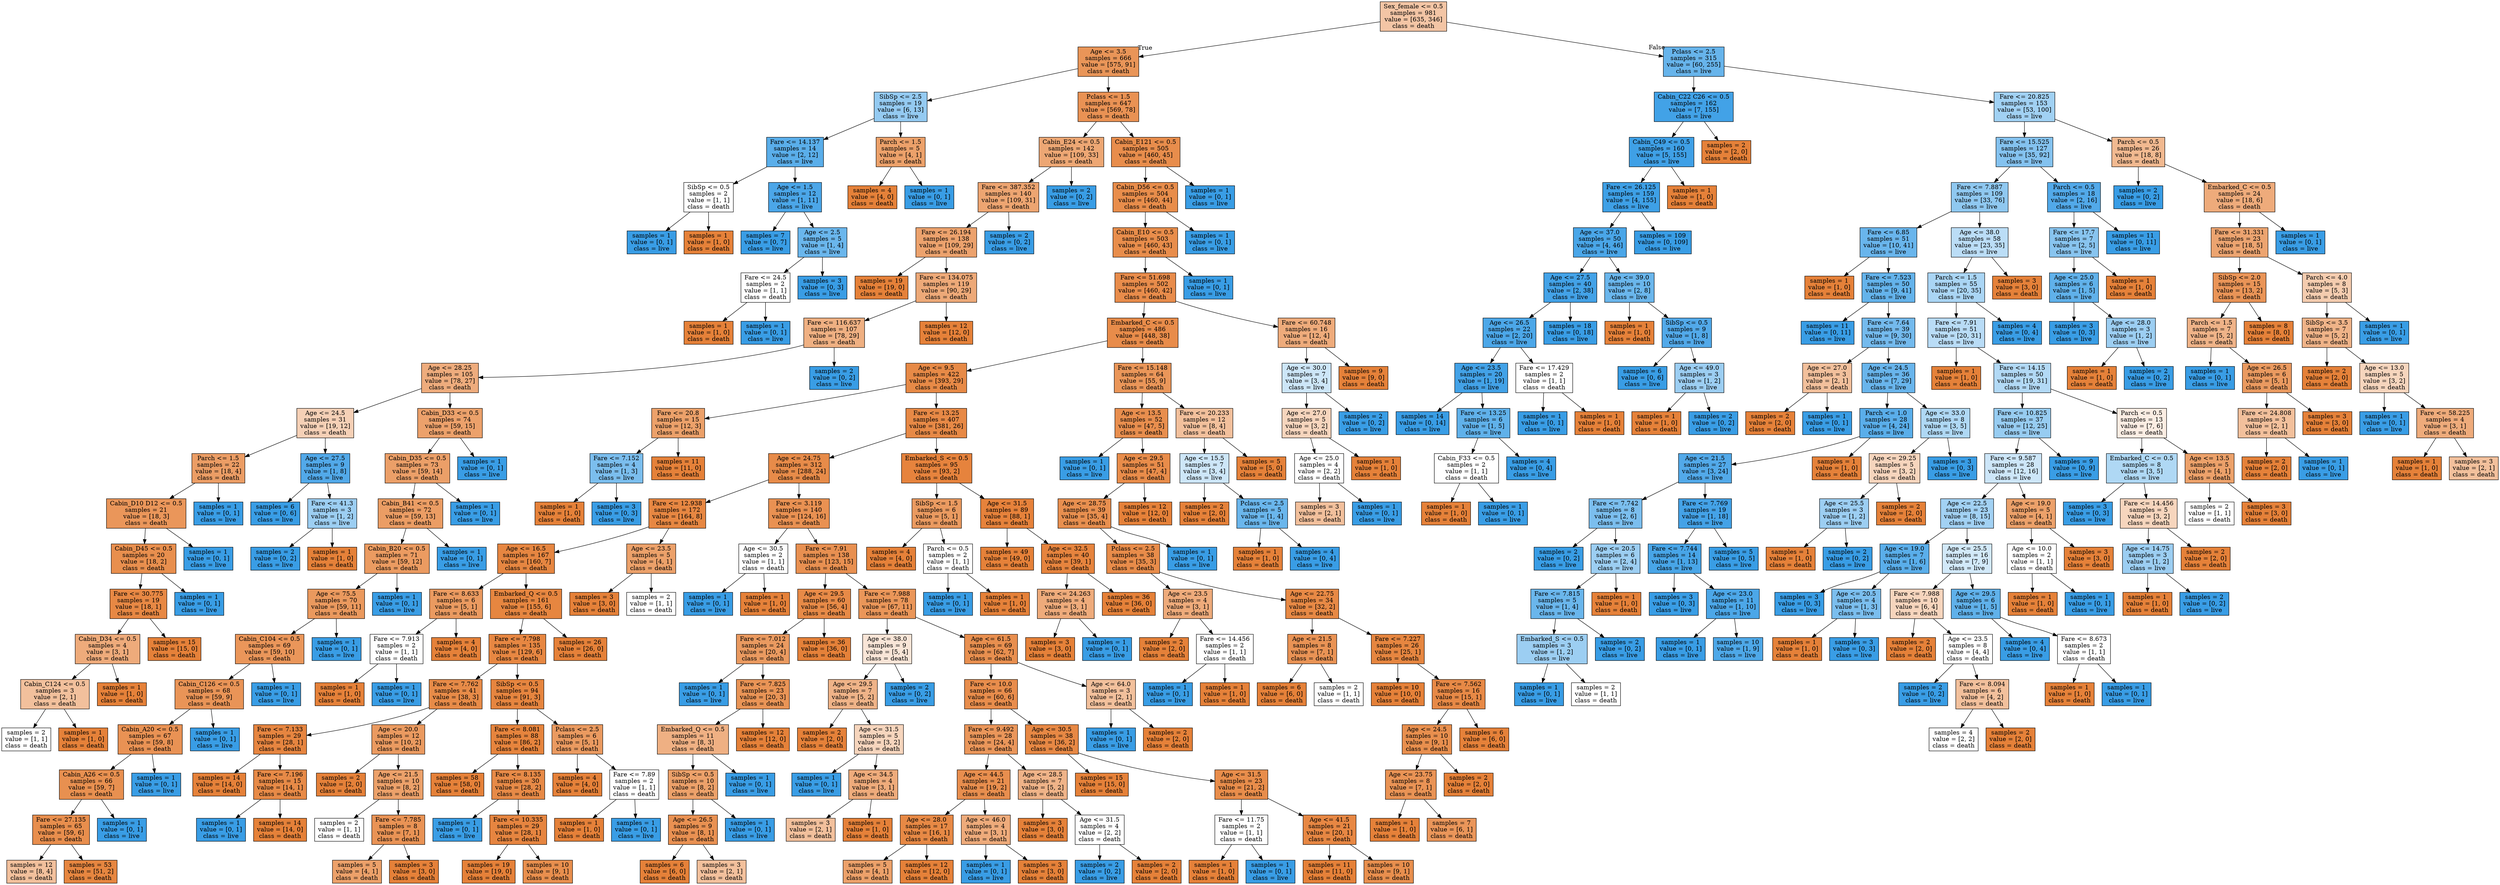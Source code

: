 digraph Tree {
node [shape=box, style="filled", color="black"] ;
0 [label="Sex_female <= 0.5\nsamples = 981\nvalue = [635, 346]\nclass = death", fillcolor="#e5813974"] ;
1 [label="Age <= 3.5\nsamples = 666\nvalue = [575, 91]\nclass = death", fillcolor="#e58139d7"] ;
0 -> 1 [labeldistance=2.5, labelangle=45, headlabel="True"] ;
2 [label="SibSp <= 2.5\nsamples = 19\nvalue = [6, 13]\nclass = live", fillcolor="#399de589"] ;
1 -> 2 ;
3 [label="Fare <= 14.137\nsamples = 14\nvalue = [2, 12]\nclass = live", fillcolor="#399de5d4"] ;
2 -> 3 ;
4 [label="SibSp <= 0.5\nsamples = 2\nvalue = [1, 1]\nclass = death", fillcolor="#e5813900"] ;
3 -> 4 ;
5 [label="samples = 1\nvalue = [0, 1]\nclass = live", fillcolor="#399de5ff"] ;
4 -> 5 ;
6 [label="samples = 1\nvalue = [1, 0]\nclass = death", fillcolor="#e58139ff"] ;
4 -> 6 ;
7 [label="Age <= 1.5\nsamples = 12\nvalue = [1, 11]\nclass = live", fillcolor="#399de5e8"] ;
3 -> 7 ;
8 [label="samples = 7\nvalue = [0, 7]\nclass = live", fillcolor="#399de5ff"] ;
7 -> 8 ;
9 [label="Age <= 2.5\nsamples = 5\nvalue = [1, 4]\nclass = live", fillcolor="#399de5bf"] ;
7 -> 9 ;
10 [label="Fare <= 24.5\nsamples = 2\nvalue = [1, 1]\nclass = death", fillcolor="#e5813900"] ;
9 -> 10 ;
11 [label="samples = 1\nvalue = [1, 0]\nclass = death", fillcolor="#e58139ff"] ;
10 -> 11 ;
12 [label="samples = 1\nvalue = [0, 1]\nclass = live", fillcolor="#399de5ff"] ;
10 -> 12 ;
13 [label="samples = 3\nvalue = [0, 3]\nclass = live", fillcolor="#399de5ff"] ;
9 -> 13 ;
14 [label="Parch <= 1.5\nsamples = 5\nvalue = [4, 1]\nclass = death", fillcolor="#e58139bf"] ;
2 -> 14 ;
15 [label="samples = 4\nvalue = [4, 0]\nclass = death", fillcolor="#e58139ff"] ;
14 -> 15 ;
16 [label="samples = 1\nvalue = [0, 1]\nclass = live", fillcolor="#399de5ff"] ;
14 -> 16 ;
17 [label="Pclass <= 1.5\nsamples = 647\nvalue = [569, 78]\nclass = death", fillcolor="#e58139dc"] ;
1 -> 17 ;
18 [label="Cabin_E24 <= 0.5\nsamples = 142\nvalue = [109, 33]\nclass = death", fillcolor="#e58139b2"] ;
17 -> 18 ;
19 [label="Fare <= 387.352\nsamples = 140\nvalue = [109, 31]\nclass = death", fillcolor="#e58139b6"] ;
18 -> 19 ;
20 [label="Fare <= 26.194\nsamples = 138\nvalue = [109, 29]\nclass = death", fillcolor="#e58139bb"] ;
19 -> 20 ;
21 [label="samples = 19\nvalue = [19, 0]\nclass = death", fillcolor="#e58139ff"] ;
20 -> 21 ;
22 [label="Fare <= 134.075\nsamples = 119\nvalue = [90, 29]\nclass = death", fillcolor="#e58139ad"] ;
20 -> 22 ;
23 [label="Fare <= 116.637\nsamples = 107\nvalue = [78, 29]\nclass = death", fillcolor="#e58139a0"] ;
22 -> 23 ;
24 [label="Age <= 28.25\nsamples = 105\nvalue = [78, 27]\nclass = death", fillcolor="#e58139a7"] ;
23 -> 24 ;
25 [label="Age <= 24.5\nsamples = 31\nvalue = [19, 12]\nclass = death", fillcolor="#e581395e"] ;
24 -> 25 ;
26 [label="Parch <= 1.5\nsamples = 22\nvalue = [18, 4]\nclass = death", fillcolor="#e58139c6"] ;
25 -> 26 ;
27 [label="Cabin_D10 D12 <= 0.5\nsamples = 21\nvalue = [18, 3]\nclass = death", fillcolor="#e58139d4"] ;
26 -> 27 ;
28 [label="Cabin_D45 <= 0.5\nsamples = 20\nvalue = [18, 2]\nclass = death", fillcolor="#e58139e3"] ;
27 -> 28 ;
29 [label="Fare <= 30.775\nsamples = 19\nvalue = [18, 1]\nclass = death", fillcolor="#e58139f1"] ;
28 -> 29 ;
30 [label="Cabin_D34 <= 0.5\nsamples = 4\nvalue = [3, 1]\nclass = death", fillcolor="#e58139aa"] ;
29 -> 30 ;
31 [label="Cabin_C124 <= 0.5\nsamples = 3\nvalue = [2, 1]\nclass = death", fillcolor="#e581397f"] ;
30 -> 31 ;
32 [label="samples = 2\nvalue = [1, 1]\nclass = death", fillcolor="#e5813900"] ;
31 -> 32 ;
33 [label="samples = 1\nvalue = [1, 0]\nclass = death", fillcolor="#e58139ff"] ;
31 -> 33 ;
34 [label="samples = 1\nvalue = [1, 0]\nclass = death", fillcolor="#e58139ff"] ;
30 -> 34 ;
35 [label="samples = 15\nvalue = [15, 0]\nclass = death", fillcolor="#e58139ff"] ;
29 -> 35 ;
36 [label="samples = 1\nvalue = [0, 1]\nclass = live", fillcolor="#399de5ff"] ;
28 -> 36 ;
37 [label="samples = 1\nvalue = [0, 1]\nclass = live", fillcolor="#399de5ff"] ;
27 -> 37 ;
38 [label="samples = 1\nvalue = [0, 1]\nclass = live", fillcolor="#399de5ff"] ;
26 -> 38 ;
39 [label="Age <= 27.5\nsamples = 9\nvalue = [1, 8]\nclass = live", fillcolor="#399de5df"] ;
25 -> 39 ;
40 [label="samples = 6\nvalue = [0, 6]\nclass = live", fillcolor="#399de5ff"] ;
39 -> 40 ;
41 [label="Fare <= 41.3\nsamples = 3\nvalue = [1, 2]\nclass = live", fillcolor="#399de57f"] ;
39 -> 41 ;
42 [label="samples = 2\nvalue = [0, 2]\nclass = live", fillcolor="#399de5ff"] ;
41 -> 42 ;
43 [label="samples = 1\nvalue = [1, 0]\nclass = death", fillcolor="#e58139ff"] ;
41 -> 43 ;
44 [label="Cabin_D33 <= 0.5\nsamples = 74\nvalue = [59, 15]\nclass = death", fillcolor="#e58139be"] ;
24 -> 44 ;
45 [label="Cabin_D35 <= 0.5\nsamples = 73\nvalue = [59, 14]\nclass = death", fillcolor="#e58139c2"] ;
44 -> 45 ;
46 [label="Cabin_B41 <= 0.5\nsamples = 72\nvalue = [59, 13]\nclass = death", fillcolor="#e58139c7"] ;
45 -> 46 ;
47 [label="Cabin_B20 <= 0.5\nsamples = 71\nvalue = [59, 12]\nclass = death", fillcolor="#e58139cb"] ;
46 -> 47 ;
48 [label="Age <= 75.5\nsamples = 70\nvalue = [59, 11]\nclass = death", fillcolor="#e58139cf"] ;
47 -> 48 ;
49 [label="Cabin_C104 <= 0.5\nsamples = 69\nvalue = [59, 10]\nclass = death", fillcolor="#e58139d4"] ;
48 -> 49 ;
50 [label="Cabin_C126 <= 0.5\nsamples = 68\nvalue = [59, 9]\nclass = death", fillcolor="#e58139d8"] ;
49 -> 50 ;
51 [label="Cabin_A20 <= 0.5\nsamples = 67\nvalue = [59, 8]\nclass = death", fillcolor="#e58139dc"] ;
50 -> 51 ;
52 [label="Cabin_A26 <= 0.5\nsamples = 66\nvalue = [59, 7]\nclass = death", fillcolor="#e58139e1"] ;
51 -> 52 ;
53 [label="Fare <= 27.135\nsamples = 65\nvalue = [59, 6]\nclass = death", fillcolor="#e58139e5"] ;
52 -> 53 ;
54 [label="samples = 12\nvalue = [8, 4]\nclass = death", fillcolor="#e581397f"] ;
53 -> 54 ;
55 [label="samples = 53\nvalue = [51, 2]\nclass = death", fillcolor="#e58139f5"] ;
53 -> 55 ;
56 [label="samples = 1\nvalue = [0, 1]\nclass = live", fillcolor="#399de5ff"] ;
52 -> 56 ;
57 [label="samples = 1\nvalue = [0, 1]\nclass = live", fillcolor="#399de5ff"] ;
51 -> 57 ;
58 [label="samples = 1\nvalue = [0, 1]\nclass = live", fillcolor="#399de5ff"] ;
50 -> 58 ;
59 [label="samples = 1\nvalue = [0, 1]\nclass = live", fillcolor="#399de5ff"] ;
49 -> 59 ;
60 [label="samples = 1\nvalue = [0, 1]\nclass = live", fillcolor="#399de5ff"] ;
48 -> 60 ;
61 [label="samples = 1\nvalue = [0, 1]\nclass = live", fillcolor="#399de5ff"] ;
47 -> 61 ;
62 [label="samples = 1\nvalue = [0, 1]\nclass = live", fillcolor="#399de5ff"] ;
46 -> 62 ;
63 [label="samples = 1\nvalue = [0, 1]\nclass = live", fillcolor="#399de5ff"] ;
45 -> 63 ;
64 [label="samples = 1\nvalue = [0, 1]\nclass = live", fillcolor="#399de5ff"] ;
44 -> 64 ;
65 [label="samples = 2\nvalue = [0, 2]\nclass = live", fillcolor="#399de5ff"] ;
23 -> 65 ;
66 [label="samples = 12\nvalue = [12, 0]\nclass = death", fillcolor="#e58139ff"] ;
22 -> 66 ;
67 [label="samples = 2\nvalue = [0, 2]\nclass = live", fillcolor="#399de5ff"] ;
19 -> 67 ;
68 [label="samples = 2\nvalue = [0, 2]\nclass = live", fillcolor="#399de5ff"] ;
18 -> 68 ;
69 [label="Cabin_E121 <= 0.5\nsamples = 505\nvalue = [460, 45]\nclass = death", fillcolor="#e58139e6"] ;
17 -> 69 ;
70 [label="Cabin_D56 <= 0.5\nsamples = 504\nvalue = [460, 44]\nclass = death", fillcolor="#e58139e7"] ;
69 -> 70 ;
71 [label="Cabin_E10 <= 0.5\nsamples = 503\nvalue = [460, 43]\nclass = death", fillcolor="#e58139e7"] ;
70 -> 71 ;
72 [label="Fare <= 51.698\nsamples = 502\nvalue = [460, 42]\nclass = death", fillcolor="#e58139e8"] ;
71 -> 72 ;
73 [label="Embarked_C <= 0.5\nsamples = 486\nvalue = [448, 38]\nclass = death", fillcolor="#e58139e9"] ;
72 -> 73 ;
74 [label="Age <= 9.5\nsamples = 422\nvalue = [393, 29]\nclass = death", fillcolor="#e58139ec"] ;
73 -> 74 ;
75 [label="Fare <= 20.8\nsamples = 15\nvalue = [12, 3]\nclass = death", fillcolor="#e58139bf"] ;
74 -> 75 ;
76 [label="Fare <= 7.152\nsamples = 4\nvalue = [1, 3]\nclass = live", fillcolor="#399de5aa"] ;
75 -> 76 ;
77 [label="samples = 1\nvalue = [1, 0]\nclass = death", fillcolor="#e58139ff"] ;
76 -> 77 ;
78 [label="samples = 3\nvalue = [0, 3]\nclass = live", fillcolor="#399de5ff"] ;
76 -> 78 ;
79 [label="samples = 11\nvalue = [11, 0]\nclass = death", fillcolor="#e58139ff"] ;
75 -> 79 ;
80 [label="Fare <= 13.25\nsamples = 407\nvalue = [381, 26]\nclass = death", fillcolor="#e58139ee"] ;
74 -> 80 ;
81 [label="Age <= 24.75\nsamples = 312\nvalue = [288, 24]\nclass = death", fillcolor="#e58139ea"] ;
80 -> 81 ;
82 [label="Fare <= 12.938\nsamples = 172\nvalue = [164, 8]\nclass = death", fillcolor="#e58139f3"] ;
81 -> 82 ;
83 [label="Age <= 16.5\nsamples = 167\nvalue = [160, 7]\nclass = death", fillcolor="#e58139f4"] ;
82 -> 83 ;
84 [label="Fare <= 8.633\nsamples = 6\nvalue = [5, 1]\nclass = death", fillcolor="#e58139cc"] ;
83 -> 84 ;
85 [label="Fare <= 7.913\nsamples = 2\nvalue = [1, 1]\nclass = death", fillcolor="#e5813900"] ;
84 -> 85 ;
86 [label="samples = 1\nvalue = [1, 0]\nclass = death", fillcolor="#e58139ff"] ;
85 -> 86 ;
87 [label="samples = 1\nvalue = [0, 1]\nclass = live", fillcolor="#399de5ff"] ;
85 -> 87 ;
88 [label="samples = 4\nvalue = [4, 0]\nclass = death", fillcolor="#e58139ff"] ;
84 -> 88 ;
89 [label="Embarked_Q <= 0.5\nsamples = 161\nvalue = [155, 6]\nclass = death", fillcolor="#e58139f5"] ;
83 -> 89 ;
90 [label="Fare <= 7.798\nsamples = 135\nvalue = [129, 6]\nclass = death", fillcolor="#e58139f3"] ;
89 -> 90 ;
91 [label="Fare <= 7.762\nsamples = 41\nvalue = [38, 3]\nclass = death", fillcolor="#e58139eb"] ;
90 -> 91 ;
92 [label="Fare <= 7.133\nsamples = 29\nvalue = [28, 1]\nclass = death", fillcolor="#e58139f6"] ;
91 -> 92 ;
93 [label="samples = 14\nvalue = [14, 0]\nclass = death", fillcolor="#e58139ff"] ;
92 -> 93 ;
94 [label="Fare <= 7.196\nsamples = 15\nvalue = [14, 1]\nclass = death", fillcolor="#e58139ed"] ;
92 -> 94 ;
95 [label="samples = 1\nvalue = [0, 1]\nclass = live", fillcolor="#399de5ff"] ;
94 -> 95 ;
96 [label="samples = 14\nvalue = [14, 0]\nclass = death", fillcolor="#e58139ff"] ;
94 -> 96 ;
97 [label="Age <= 20.0\nsamples = 12\nvalue = [10, 2]\nclass = death", fillcolor="#e58139cc"] ;
91 -> 97 ;
98 [label="samples = 2\nvalue = [2, 0]\nclass = death", fillcolor="#e58139ff"] ;
97 -> 98 ;
99 [label="Age <= 21.5\nsamples = 10\nvalue = [8, 2]\nclass = death", fillcolor="#e58139bf"] ;
97 -> 99 ;
100 [label="samples = 2\nvalue = [1, 1]\nclass = death", fillcolor="#e5813900"] ;
99 -> 100 ;
101 [label="Fare <= 7.785\nsamples = 8\nvalue = [7, 1]\nclass = death", fillcolor="#e58139db"] ;
99 -> 101 ;
102 [label="samples = 5\nvalue = [4, 1]\nclass = death", fillcolor="#e58139bf"] ;
101 -> 102 ;
103 [label="samples = 3\nvalue = [3, 0]\nclass = death", fillcolor="#e58139ff"] ;
101 -> 103 ;
104 [label="SibSp <= 0.5\nsamples = 94\nvalue = [91, 3]\nclass = death", fillcolor="#e58139f7"] ;
90 -> 104 ;
105 [label="Fare <= 8.081\nsamples = 88\nvalue = [86, 2]\nclass = death", fillcolor="#e58139f9"] ;
104 -> 105 ;
106 [label="samples = 58\nvalue = [58, 0]\nclass = death", fillcolor="#e58139ff"] ;
105 -> 106 ;
107 [label="Fare <= 8.135\nsamples = 30\nvalue = [28, 2]\nclass = death", fillcolor="#e58139ed"] ;
105 -> 107 ;
108 [label="samples = 1\nvalue = [0, 1]\nclass = live", fillcolor="#399de5ff"] ;
107 -> 108 ;
109 [label="Fare <= 10.335\nsamples = 29\nvalue = [28, 1]\nclass = death", fillcolor="#e58139f6"] ;
107 -> 109 ;
110 [label="samples = 19\nvalue = [19, 0]\nclass = death", fillcolor="#e58139ff"] ;
109 -> 110 ;
111 [label="samples = 10\nvalue = [9, 1]\nclass = death", fillcolor="#e58139e3"] ;
109 -> 111 ;
112 [label="Pclass <= 2.5\nsamples = 6\nvalue = [5, 1]\nclass = death", fillcolor="#e58139cc"] ;
104 -> 112 ;
113 [label="samples = 4\nvalue = [4, 0]\nclass = death", fillcolor="#e58139ff"] ;
112 -> 113 ;
114 [label="Fare <= 7.89\nsamples = 2\nvalue = [1, 1]\nclass = death", fillcolor="#e5813900"] ;
112 -> 114 ;
115 [label="samples = 1\nvalue = [1, 0]\nclass = death", fillcolor="#e58139ff"] ;
114 -> 115 ;
116 [label="samples = 1\nvalue = [0, 1]\nclass = live", fillcolor="#399de5ff"] ;
114 -> 116 ;
117 [label="samples = 26\nvalue = [26, 0]\nclass = death", fillcolor="#e58139ff"] ;
89 -> 117 ;
118 [label="Age <= 23.5\nsamples = 5\nvalue = [4, 1]\nclass = death", fillcolor="#e58139bf"] ;
82 -> 118 ;
119 [label="samples = 3\nvalue = [3, 0]\nclass = death", fillcolor="#e58139ff"] ;
118 -> 119 ;
120 [label="samples = 2\nvalue = [1, 1]\nclass = death", fillcolor="#e5813900"] ;
118 -> 120 ;
121 [label="Fare <= 3.119\nsamples = 140\nvalue = [124, 16]\nclass = death", fillcolor="#e58139de"] ;
81 -> 121 ;
122 [label="Age <= 30.5\nsamples = 2\nvalue = [1, 1]\nclass = death", fillcolor="#e5813900"] ;
121 -> 122 ;
123 [label="samples = 1\nvalue = [0, 1]\nclass = live", fillcolor="#399de5ff"] ;
122 -> 123 ;
124 [label="samples = 1\nvalue = [1, 0]\nclass = death", fillcolor="#e58139ff"] ;
122 -> 124 ;
125 [label="Fare <= 7.91\nsamples = 138\nvalue = [123, 15]\nclass = death", fillcolor="#e58139e0"] ;
121 -> 125 ;
126 [label="Age <= 29.5\nsamples = 60\nvalue = [56, 4]\nclass = death", fillcolor="#e58139ed"] ;
125 -> 126 ;
127 [label="Fare <= 7.012\nsamples = 24\nvalue = [20, 4]\nclass = death", fillcolor="#e58139cc"] ;
126 -> 127 ;
128 [label="samples = 1\nvalue = [0, 1]\nclass = live", fillcolor="#399de5ff"] ;
127 -> 128 ;
129 [label="Fare <= 7.825\nsamples = 23\nvalue = [20, 3]\nclass = death", fillcolor="#e58139d9"] ;
127 -> 129 ;
130 [label="Embarked_Q <= 0.5\nsamples = 11\nvalue = [8, 3]\nclass = death", fillcolor="#e581399f"] ;
129 -> 130 ;
131 [label="SibSp <= 0.5\nsamples = 10\nvalue = [8, 2]\nclass = death", fillcolor="#e58139bf"] ;
130 -> 131 ;
132 [label="Age <= 26.5\nsamples = 9\nvalue = [8, 1]\nclass = death", fillcolor="#e58139df"] ;
131 -> 132 ;
133 [label="samples = 6\nvalue = [6, 0]\nclass = death", fillcolor="#e58139ff"] ;
132 -> 133 ;
134 [label="samples = 3\nvalue = [2, 1]\nclass = death", fillcolor="#e581397f"] ;
132 -> 134 ;
135 [label="samples = 1\nvalue = [0, 1]\nclass = live", fillcolor="#399de5ff"] ;
131 -> 135 ;
136 [label="samples = 1\nvalue = [0, 1]\nclass = live", fillcolor="#399de5ff"] ;
130 -> 136 ;
137 [label="samples = 12\nvalue = [12, 0]\nclass = death", fillcolor="#e58139ff"] ;
129 -> 137 ;
138 [label="samples = 36\nvalue = [36, 0]\nclass = death", fillcolor="#e58139ff"] ;
126 -> 138 ;
139 [label="Fare <= 7.988\nsamples = 78\nvalue = [67, 11]\nclass = death", fillcolor="#e58139d5"] ;
125 -> 139 ;
140 [label="Age <= 38.0\nsamples = 9\nvalue = [5, 4]\nclass = death", fillcolor="#e5813933"] ;
139 -> 140 ;
141 [label="Age <= 29.5\nsamples = 7\nvalue = [5, 2]\nclass = death", fillcolor="#e5813999"] ;
140 -> 141 ;
142 [label="samples = 2\nvalue = [2, 0]\nclass = death", fillcolor="#e58139ff"] ;
141 -> 142 ;
143 [label="Age <= 31.5\nsamples = 5\nvalue = [3, 2]\nclass = death", fillcolor="#e5813955"] ;
141 -> 143 ;
144 [label="samples = 1\nvalue = [0, 1]\nclass = live", fillcolor="#399de5ff"] ;
143 -> 144 ;
145 [label="Age <= 34.5\nsamples = 4\nvalue = [3, 1]\nclass = death", fillcolor="#e58139aa"] ;
143 -> 145 ;
146 [label="samples = 3\nvalue = [2, 1]\nclass = death", fillcolor="#e581397f"] ;
145 -> 146 ;
147 [label="samples = 1\nvalue = [1, 0]\nclass = death", fillcolor="#e58139ff"] ;
145 -> 147 ;
148 [label="samples = 2\nvalue = [0, 2]\nclass = live", fillcolor="#399de5ff"] ;
140 -> 148 ;
149 [label="Age <= 61.5\nsamples = 69\nvalue = [62, 7]\nclass = death", fillcolor="#e58139e2"] ;
139 -> 149 ;
150 [label="Fare <= 10.0\nsamples = 66\nvalue = [60, 6]\nclass = death", fillcolor="#e58139e6"] ;
149 -> 150 ;
151 [label="Fare <= 9.492\nsamples = 28\nvalue = [24, 4]\nclass = death", fillcolor="#e58139d4"] ;
150 -> 151 ;
152 [label="Age <= 44.5\nsamples = 21\nvalue = [19, 2]\nclass = death", fillcolor="#e58139e4"] ;
151 -> 152 ;
153 [label="Age <= 28.0\nsamples = 17\nvalue = [16, 1]\nclass = death", fillcolor="#e58139ef"] ;
152 -> 153 ;
154 [label="samples = 5\nvalue = [4, 1]\nclass = death", fillcolor="#e58139bf"] ;
153 -> 154 ;
155 [label="samples = 12\nvalue = [12, 0]\nclass = death", fillcolor="#e58139ff"] ;
153 -> 155 ;
156 [label="Age <= 46.0\nsamples = 4\nvalue = [3, 1]\nclass = death", fillcolor="#e58139aa"] ;
152 -> 156 ;
157 [label="samples = 1\nvalue = [0, 1]\nclass = live", fillcolor="#399de5ff"] ;
156 -> 157 ;
158 [label="samples = 3\nvalue = [3, 0]\nclass = death", fillcolor="#e58139ff"] ;
156 -> 158 ;
159 [label="Age <= 28.5\nsamples = 7\nvalue = [5, 2]\nclass = death", fillcolor="#e5813999"] ;
151 -> 159 ;
160 [label="samples = 3\nvalue = [3, 0]\nclass = death", fillcolor="#e58139ff"] ;
159 -> 160 ;
161 [label="Age <= 31.5\nsamples = 4\nvalue = [2, 2]\nclass = death", fillcolor="#e5813900"] ;
159 -> 161 ;
162 [label="samples = 2\nvalue = [0, 2]\nclass = live", fillcolor="#399de5ff"] ;
161 -> 162 ;
163 [label="samples = 2\nvalue = [2, 0]\nclass = death", fillcolor="#e58139ff"] ;
161 -> 163 ;
164 [label="Age <= 30.5\nsamples = 38\nvalue = [36, 2]\nclass = death", fillcolor="#e58139f1"] ;
150 -> 164 ;
165 [label="samples = 15\nvalue = [15, 0]\nclass = death", fillcolor="#e58139ff"] ;
164 -> 165 ;
166 [label="Age <= 31.5\nsamples = 23\nvalue = [21, 2]\nclass = death", fillcolor="#e58139e7"] ;
164 -> 166 ;
167 [label="Fare <= 11.75\nsamples = 2\nvalue = [1, 1]\nclass = death", fillcolor="#e5813900"] ;
166 -> 167 ;
168 [label="samples = 1\nvalue = [1, 0]\nclass = death", fillcolor="#e58139ff"] ;
167 -> 168 ;
169 [label="samples = 1\nvalue = [0, 1]\nclass = live", fillcolor="#399de5ff"] ;
167 -> 169 ;
170 [label="Age <= 41.5\nsamples = 21\nvalue = [20, 1]\nclass = death", fillcolor="#e58139f2"] ;
166 -> 170 ;
171 [label="samples = 11\nvalue = [11, 0]\nclass = death", fillcolor="#e58139ff"] ;
170 -> 171 ;
172 [label="samples = 10\nvalue = [9, 1]\nclass = death", fillcolor="#e58139e3"] ;
170 -> 172 ;
173 [label="Age <= 64.0\nsamples = 3\nvalue = [2, 1]\nclass = death", fillcolor="#e581397f"] ;
149 -> 173 ;
174 [label="samples = 1\nvalue = [0, 1]\nclass = live", fillcolor="#399de5ff"] ;
173 -> 174 ;
175 [label="samples = 2\nvalue = [2, 0]\nclass = death", fillcolor="#e58139ff"] ;
173 -> 175 ;
176 [label="Embarked_S <= 0.5\nsamples = 95\nvalue = [93, 2]\nclass = death", fillcolor="#e58139fa"] ;
80 -> 176 ;
177 [label="SibSp <= 1.5\nsamples = 6\nvalue = [5, 1]\nclass = death", fillcolor="#e58139cc"] ;
176 -> 177 ;
178 [label="samples = 4\nvalue = [4, 0]\nclass = death", fillcolor="#e58139ff"] ;
177 -> 178 ;
179 [label="Parch <= 0.5\nsamples = 2\nvalue = [1, 1]\nclass = death", fillcolor="#e5813900"] ;
177 -> 179 ;
180 [label="samples = 1\nvalue = [0, 1]\nclass = live", fillcolor="#399de5ff"] ;
179 -> 180 ;
181 [label="samples = 1\nvalue = [1, 0]\nclass = death", fillcolor="#e58139ff"] ;
179 -> 181 ;
182 [label="Age <= 31.5\nsamples = 89\nvalue = [88, 1]\nclass = death", fillcolor="#e58139fc"] ;
176 -> 182 ;
183 [label="samples = 49\nvalue = [49, 0]\nclass = death", fillcolor="#e58139ff"] ;
182 -> 183 ;
184 [label="Age <= 32.5\nsamples = 40\nvalue = [39, 1]\nclass = death", fillcolor="#e58139f8"] ;
182 -> 184 ;
185 [label="Fare <= 24.263\nsamples = 4\nvalue = [3, 1]\nclass = death", fillcolor="#e58139aa"] ;
184 -> 185 ;
186 [label="samples = 3\nvalue = [3, 0]\nclass = death", fillcolor="#e58139ff"] ;
185 -> 186 ;
187 [label="samples = 1\nvalue = [0, 1]\nclass = live", fillcolor="#399de5ff"] ;
185 -> 187 ;
188 [label="samples = 36\nvalue = [36, 0]\nclass = death", fillcolor="#e58139ff"] ;
184 -> 188 ;
189 [label="Fare <= 15.148\nsamples = 64\nvalue = [55, 9]\nclass = death", fillcolor="#e58139d5"] ;
73 -> 189 ;
190 [label="Age <= 13.5\nsamples = 52\nvalue = [47, 5]\nclass = death", fillcolor="#e58139e4"] ;
189 -> 190 ;
191 [label="samples = 1\nvalue = [0, 1]\nclass = live", fillcolor="#399de5ff"] ;
190 -> 191 ;
192 [label="Age <= 29.5\nsamples = 51\nvalue = [47, 4]\nclass = death", fillcolor="#e58139e9"] ;
190 -> 192 ;
193 [label="Age <= 28.75\nsamples = 39\nvalue = [35, 4]\nclass = death", fillcolor="#e58139e2"] ;
192 -> 193 ;
194 [label="Pclass <= 2.5\nsamples = 38\nvalue = [35, 3]\nclass = death", fillcolor="#e58139e9"] ;
193 -> 194 ;
195 [label="Age <= 23.5\nsamples = 4\nvalue = [3, 1]\nclass = death", fillcolor="#e58139aa"] ;
194 -> 195 ;
196 [label="samples = 2\nvalue = [2, 0]\nclass = death", fillcolor="#e58139ff"] ;
195 -> 196 ;
197 [label="Fare <= 14.456\nsamples = 2\nvalue = [1, 1]\nclass = death", fillcolor="#e5813900"] ;
195 -> 197 ;
198 [label="samples = 1\nvalue = [0, 1]\nclass = live", fillcolor="#399de5ff"] ;
197 -> 198 ;
199 [label="samples = 1\nvalue = [1, 0]\nclass = death", fillcolor="#e58139ff"] ;
197 -> 199 ;
200 [label="Age <= 22.75\nsamples = 34\nvalue = [32, 2]\nclass = death", fillcolor="#e58139ef"] ;
194 -> 200 ;
201 [label="Age <= 21.5\nsamples = 8\nvalue = [7, 1]\nclass = death", fillcolor="#e58139db"] ;
200 -> 201 ;
202 [label="samples = 6\nvalue = [6, 0]\nclass = death", fillcolor="#e58139ff"] ;
201 -> 202 ;
203 [label="samples = 2\nvalue = [1, 1]\nclass = death", fillcolor="#e5813900"] ;
201 -> 203 ;
204 [label="Fare <= 7.227\nsamples = 26\nvalue = [25, 1]\nclass = death", fillcolor="#e58139f5"] ;
200 -> 204 ;
205 [label="samples = 10\nvalue = [10, 0]\nclass = death", fillcolor="#e58139ff"] ;
204 -> 205 ;
206 [label="Fare <= 7.562\nsamples = 16\nvalue = [15, 1]\nclass = death", fillcolor="#e58139ee"] ;
204 -> 206 ;
207 [label="Age <= 24.5\nsamples = 10\nvalue = [9, 1]\nclass = death", fillcolor="#e58139e3"] ;
206 -> 207 ;
208 [label="Age <= 23.75\nsamples = 8\nvalue = [7, 1]\nclass = death", fillcolor="#e58139db"] ;
207 -> 208 ;
209 [label="samples = 1\nvalue = [1, 0]\nclass = death", fillcolor="#e58139ff"] ;
208 -> 209 ;
210 [label="samples = 7\nvalue = [6, 1]\nclass = death", fillcolor="#e58139d4"] ;
208 -> 210 ;
211 [label="samples = 2\nvalue = [2, 0]\nclass = death", fillcolor="#e58139ff"] ;
207 -> 211 ;
212 [label="samples = 6\nvalue = [6, 0]\nclass = death", fillcolor="#e58139ff"] ;
206 -> 212 ;
213 [label="samples = 1\nvalue = [0, 1]\nclass = live", fillcolor="#399de5ff"] ;
193 -> 213 ;
214 [label="samples = 12\nvalue = [12, 0]\nclass = death", fillcolor="#e58139ff"] ;
192 -> 214 ;
215 [label="Fare <= 20.233\nsamples = 12\nvalue = [8, 4]\nclass = death", fillcolor="#e581397f"] ;
189 -> 215 ;
216 [label="Age <= 15.5\nsamples = 7\nvalue = [3, 4]\nclass = live", fillcolor="#399de540"] ;
215 -> 216 ;
217 [label="samples = 2\nvalue = [2, 0]\nclass = death", fillcolor="#e58139ff"] ;
216 -> 217 ;
218 [label="Pclass <= 2.5\nsamples = 5\nvalue = [1, 4]\nclass = live", fillcolor="#399de5bf"] ;
216 -> 218 ;
219 [label="samples = 1\nvalue = [1, 0]\nclass = death", fillcolor="#e58139ff"] ;
218 -> 219 ;
220 [label="samples = 4\nvalue = [0, 4]\nclass = live", fillcolor="#399de5ff"] ;
218 -> 220 ;
221 [label="samples = 5\nvalue = [5, 0]\nclass = death", fillcolor="#e58139ff"] ;
215 -> 221 ;
222 [label="Fare <= 60.748\nsamples = 16\nvalue = [12, 4]\nclass = death", fillcolor="#e58139aa"] ;
72 -> 222 ;
223 [label="Age <= 30.0\nsamples = 7\nvalue = [3, 4]\nclass = live", fillcolor="#399de540"] ;
222 -> 223 ;
224 [label="Age <= 27.0\nsamples = 5\nvalue = [3, 2]\nclass = death", fillcolor="#e5813955"] ;
223 -> 224 ;
225 [label="Age <= 25.0\nsamples = 4\nvalue = [2, 2]\nclass = death", fillcolor="#e5813900"] ;
224 -> 225 ;
226 [label="samples = 3\nvalue = [2, 1]\nclass = death", fillcolor="#e581397f"] ;
225 -> 226 ;
227 [label="samples = 1\nvalue = [0, 1]\nclass = live", fillcolor="#399de5ff"] ;
225 -> 227 ;
228 [label="samples = 1\nvalue = [1, 0]\nclass = death", fillcolor="#e58139ff"] ;
224 -> 228 ;
229 [label="samples = 2\nvalue = [0, 2]\nclass = live", fillcolor="#399de5ff"] ;
223 -> 229 ;
230 [label="samples = 9\nvalue = [9, 0]\nclass = death", fillcolor="#e58139ff"] ;
222 -> 230 ;
231 [label="samples = 1\nvalue = [0, 1]\nclass = live", fillcolor="#399de5ff"] ;
71 -> 231 ;
232 [label="samples = 1\nvalue = [0, 1]\nclass = live", fillcolor="#399de5ff"] ;
70 -> 232 ;
233 [label="samples = 1\nvalue = [0, 1]\nclass = live", fillcolor="#399de5ff"] ;
69 -> 233 ;
234 [label="Pclass <= 2.5\nsamples = 315\nvalue = [60, 255]\nclass = live", fillcolor="#399de5c3"] ;
0 -> 234 [labeldistance=2.5, labelangle=-45, headlabel="False"] ;
235 [label="Cabin_C22 C26 <= 0.5\nsamples = 162\nvalue = [7, 155]\nclass = live", fillcolor="#399de5f3"] ;
234 -> 235 ;
236 [label="Cabin_C49 <= 0.5\nsamples = 160\nvalue = [5, 155]\nclass = live", fillcolor="#399de5f7"] ;
235 -> 236 ;
237 [label="Fare <= 26.125\nsamples = 159\nvalue = [4, 155]\nclass = live", fillcolor="#399de5f8"] ;
236 -> 237 ;
238 [label="Age <= 37.0\nsamples = 50\nvalue = [4, 46]\nclass = live", fillcolor="#399de5e9"] ;
237 -> 238 ;
239 [label="Age <= 27.5\nsamples = 40\nvalue = [2, 38]\nclass = live", fillcolor="#399de5f2"] ;
238 -> 239 ;
240 [label="Age <= 26.5\nsamples = 22\nvalue = [2, 20]\nclass = live", fillcolor="#399de5e6"] ;
239 -> 240 ;
241 [label="Age <= 23.5\nsamples = 20\nvalue = [1, 19]\nclass = live", fillcolor="#399de5f2"] ;
240 -> 241 ;
242 [label="samples = 14\nvalue = [0, 14]\nclass = live", fillcolor="#399de5ff"] ;
241 -> 242 ;
243 [label="Fare <= 13.25\nsamples = 6\nvalue = [1, 5]\nclass = live", fillcolor="#399de5cc"] ;
241 -> 243 ;
244 [label="Cabin_F33 <= 0.5\nsamples = 2\nvalue = [1, 1]\nclass = death", fillcolor="#e5813900"] ;
243 -> 244 ;
245 [label="samples = 1\nvalue = [1, 0]\nclass = death", fillcolor="#e58139ff"] ;
244 -> 245 ;
246 [label="samples = 1\nvalue = [0, 1]\nclass = live", fillcolor="#399de5ff"] ;
244 -> 246 ;
247 [label="samples = 4\nvalue = [0, 4]\nclass = live", fillcolor="#399de5ff"] ;
243 -> 247 ;
248 [label="Fare <= 17.429\nsamples = 2\nvalue = [1, 1]\nclass = death", fillcolor="#e5813900"] ;
240 -> 248 ;
249 [label="samples = 1\nvalue = [0, 1]\nclass = live", fillcolor="#399de5ff"] ;
248 -> 249 ;
250 [label="samples = 1\nvalue = [1, 0]\nclass = death", fillcolor="#e58139ff"] ;
248 -> 250 ;
251 [label="samples = 18\nvalue = [0, 18]\nclass = live", fillcolor="#399de5ff"] ;
239 -> 251 ;
252 [label="Age <= 39.0\nsamples = 10\nvalue = [2, 8]\nclass = live", fillcolor="#399de5bf"] ;
238 -> 252 ;
253 [label="samples = 1\nvalue = [1, 0]\nclass = death", fillcolor="#e58139ff"] ;
252 -> 253 ;
254 [label="SibSp <= 0.5\nsamples = 9\nvalue = [1, 8]\nclass = live", fillcolor="#399de5df"] ;
252 -> 254 ;
255 [label="samples = 6\nvalue = [0, 6]\nclass = live", fillcolor="#399de5ff"] ;
254 -> 255 ;
256 [label="Age <= 49.0\nsamples = 3\nvalue = [1, 2]\nclass = live", fillcolor="#399de57f"] ;
254 -> 256 ;
257 [label="samples = 1\nvalue = [1, 0]\nclass = death", fillcolor="#e58139ff"] ;
256 -> 257 ;
258 [label="samples = 2\nvalue = [0, 2]\nclass = live", fillcolor="#399de5ff"] ;
256 -> 258 ;
259 [label="samples = 109\nvalue = [0, 109]\nclass = live", fillcolor="#399de5ff"] ;
237 -> 259 ;
260 [label="samples = 1\nvalue = [1, 0]\nclass = death", fillcolor="#e58139ff"] ;
236 -> 260 ;
261 [label="samples = 2\nvalue = [2, 0]\nclass = death", fillcolor="#e58139ff"] ;
235 -> 261 ;
262 [label="Fare <= 20.825\nsamples = 153\nvalue = [53, 100]\nclass = live", fillcolor="#399de578"] ;
234 -> 262 ;
263 [label="Fare <= 15.525\nsamples = 127\nvalue = [35, 92]\nclass = live", fillcolor="#399de59e"] ;
262 -> 263 ;
264 [label="Fare <= 7.887\nsamples = 109\nvalue = [33, 76]\nclass = live", fillcolor="#399de590"] ;
263 -> 264 ;
265 [label="Fare <= 6.85\nsamples = 51\nvalue = [10, 41]\nclass = live", fillcolor="#399de5c1"] ;
264 -> 265 ;
266 [label="samples = 1\nvalue = [1, 0]\nclass = death", fillcolor="#e58139ff"] ;
265 -> 266 ;
267 [label="Fare <= 7.523\nsamples = 50\nvalue = [9, 41]\nclass = live", fillcolor="#399de5c7"] ;
265 -> 267 ;
268 [label="samples = 11\nvalue = [0, 11]\nclass = live", fillcolor="#399de5ff"] ;
267 -> 268 ;
269 [label="Fare <= 7.64\nsamples = 39\nvalue = [9, 30]\nclass = live", fillcolor="#399de5b3"] ;
267 -> 269 ;
270 [label="Age <= 27.0\nsamples = 3\nvalue = [2, 1]\nclass = death", fillcolor="#e581397f"] ;
269 -> 270 ;
271 [label="samples = 2\nvalue = [2, 0]\nclass = death", fillcolor="#e58139ff"] ;
270 -> 271 ;
272 [label="samples = 1\nvalue = [0, 1]\nclass = live", fillcolor="#399de5ff"] ;
270 -> 272 ;
273 [label="Age <= 24.5\nsamples = 36\nvalue = [7, 29]\nclass = live", fillcolor="#399de5c1"] ;
269 -> 273 ;
274 [label="Parch <= 1.0\nsamples = 28\nvalue = [4, 24]\nclass = live", fillcolor="#399de5d4"] ;
273 -> 274 ;
275 [label="Age <= 21.5\nsamples = 27\nvalue = [3, 24]\nclass = live", fillcolor="#399de5df"] ;
274 -> 275 ;
276 [label="Fare <= 7.742\nsamples = 8\nvalue = [2, 6]\nclass = live", fillcolor="#399de5aa"] ;
275 -> 276 ;
277 [label="samples = 2\nvalue = [0, 2]\nclass = live", fillcolor="#399de5ff"] ;
276 -> 277 ;
278 [label="Age <= 20.5\nsamples = 6\nvalue = [2, 4]\nclass = live", fillcolor="#399de57f"] ;
276 -> 278 ;
279 [label="Fare <= 7.815\nsamples = 5\nvalue = [1, 4]\nclass = live", fillcolor="#399de5bf"] ;
278 -> 279 ;
280 [label="Embarked_S <= 0.5\nsamples = 3\nvalue = [1, 2]\nclass = live", fillcolor="#399de57f"] ;
279 -> 280 ;
281 [label="samples = 1\nvalue = [0, 1]\nclass = live", fillcolor="#399de5ff"] ;
280 -> 281 ;
282 [label="samples = 2\nvalue = [1, 1]\nclass = death", fillcolor="#e5813900"] ;
280 -> 282 ;
283 [label="samples = 2\nvalue = [0, 2]\nclass = live", fillcolor="#399de5ff"] ;
279 -> 283 ;
284 [label="samples = 1\nvalue = [1, 0]\nclass = death", fillcolor="#e58139ff"] ;
278 -> 284 ;
285 [label="Fare <= 7.769\nsamples = 19\nvalue = [1, 18]\nclass = live", fillcolor="#399de5f1"] ;
275 -> 285 ;
286 [label="Fare <= 7.744\nsamples = 14\nvalue = [1, 13]\nclass = live", fillcolor="#399de5eb"] ;
285 -> 286 ;
287 [label="samples = 3\nvalue = [0, 3]\nclass = live", fillcolor="#399de5ff"] ;
286 -> 287 ;
288 [label="Age <= 23.0\nsamples = 11\nvalue = [1, 10]\nclass = live", fillcolor="#399de5e6"] ;
286 -> 288 ;
289 [label="samples = 1\nvalue = [0, 1]\nclass = live", fillcolor="#399de5ff"] ;
288 -> 289 ;
290 [label="samples = 10\nvalue = [1, 9]\nclass = live", fillcolor="#399de5e3"] ;
288 -> 290 ;
291 [label="samples = 5\nvalue = [0, 5]\nclass = live", fillcolor="#399de5ff"] ;
285 -> 291 ;
292 [label="samples = 1\nvalue = [1, 0]\nclass = death", fillcolor="#e58139ff"] ;
274 -> 292 ;
293 [label="Age <= 33.0\nsamples = 8\nvalue = [3, 5]\nclass = live", fillcolor="#399de566"] ;
273 -> 293 ;
294 [label="Age <= 29.25\nsamples = 5\nvalue = [3, 2]\nclass = death", fillcolor="#e5813955"] ;
293 -> 294 ;
295 [label="Age <= 25.5\nsamples = 3\nvalue = [1, 2]\nclass = live", fillcolor="#399de57f"] ;
294 -> 295 ;
296 [label="samples = 1\nvalue = [1, 0]\nclass = death", fillcolor="#e58139ff"] ;
295 -> 296 ;
297 [label="samples = 2\nvalue = [0, 2]\nclass = live", fillcolor="#399de5ff"] ;
295 -> 297 ;
298 [label="samples = 2\nvalue = [2, 0]\nclass = death", fillcolor="#e58139ff"] ;
294 -> 298 ;
299 [label="samples = 3\nvalue = [0, 3]\nclass = live", fillcolor="#399de5ff"] ;
293 -> 299 ;
300 [label="Age <= 38.0\nsamples = 58\nvalue = [23, 35]\nclass = live", fillcolor="#399de557"] ;
264 -> 300 ;
301 [label="Parch <= 1.5\nsamples = 55\nvalue = [20, 35]\nclass = live", fillcolor="#399de56d"] ;
300 -> 301 ;
302 [label="Fare <= 7.91\nsamples = 51\nvalue = [20, 31]\nclass = live", fillcolor="#399de55a"] ;
301 -> 302 ;
303 [label="samples = 1\nvalue = [1, 0]\nclass = death", fillcolor="#e58139ff"] ;
302 -> 303 ;
304 [label="Fare <= 14.15\nsamples = 50\nvalue = [19, 31]\nclass = live", fillcolor="#399de563"] ;
302 -> 304 ;
305 [label="Fare <= 10.825\nsamples = 37\nvalue = [12, 25]\nclass = live", fillcolor="#399de585"] ;
304 -> 305 ;
306 [label="Fare <= 9.587\nsamples = 28\nvalue = [12, 16]\nclass = live", fillcolor="#399de540"] ;
305 -> 306 ;
307 [label="Age <= 22.5\nsamples = 23\nvalue = [8, 15]\nclass = live", fillcolor="#399de577"] ;
306 -> 307 ;
308 [label="Age <= 19.0\nsamples = 7\nvalue = [1, 6]\nclass = live", fillcolor="#399de5d4"] ;
307 -> 308 ;
309 [label="samples = 3\nvalue = [0, 3]\nclass = live", fillcolor="#399de5ff"] ;
308 -> 309 ;
310 [label="Age <= 20.5\nsamples = 4\nvalue = [1, 3]\nclass = live", fillcolor="#399de5aa"] ;
308 -> 310 ;
311 [label="samples = 1\nvalue = [1, 0]\nclass = death", fillcolor="#e58139ff"] ;
310 -> 311 ;
312 [label="samples = 3\nvalue = [0, 3]\nclass = live", fillcolor="#399de5ff"] ;
310 -> 312 ;
313 [label="Age <= 25.5\nsamples = 16\nvalue = [7, 9]\nclass = live", fillcolor="#399de539"] ;
307 -> 313 ;
314 [label="Fare <= 7.988\nsamples = 10\nvalue = [6, 4]\nclass = death", fillcolor="#e5813955"] ;
313 -> 314 ;
315 [label="samples = 2\nvalue = [2, 0]\nclass = death", fillcolor="#e58139ff"] ;
314 -> 315 ;
316 [label="Age <= 23.5\nsamples = 8\nvalue = [4, 4]\nclass = death", fillcolor="#e5813900"] ;
314 -> 316 ;
317 [label="samples = 2\nvalue = [0, 2]\nclass = live", fillcolor="#399de5ff"] ;
316 -> 317 ;
318 [label="Fare <= 8.094\nsamples = 6\nvalue = [4, 2]\nclass = death", fillcolor="#e581397f"] ;
316 -> 318 ;
319 [label="samples = 4\nvalue = [2, 2]\nclass = death", fillcolor="#e5813900"] ;
318 -> 319 ;
320 [label="samples = 2\nvalue = [2, 0]\nclass = death", fillcolor="#e58139ff"] ;
318 -> 320 ;
321 [label="Age <= 29.5\nsamples = 6\nvalue = [1, 5]\nclass = live", fillcolor="#399de5cc"] ;
313 -> 321 ;
322 [label="samples = 4\nvalue = [0, 4]\nclass = live", fillcolor="#399de5ff"] ;
321 -> 322 ;
323 [label="Fare <= 8.673\nsamples = 2\nvalue = [1, 1]\nclass = death", fillcolor="#e5813900"] ;
321 -> 323 ;
324 [label="samples = 1\nvalue = [1, 0]\nclass = death", fillcolor="#e58139ff"] ;
323 -> 324 ;
325 [label="samples = 1\nvalue = [0, 1]\nclass = live", fillcolor="#399de5ff"] ;
323 -> 325 ;
326 [label="Age <= 19.0\nsamples = 5\nvalue = [4, 1]\nclass = death", fillcolor="#e58139bf"] ;
306 -> 326 ;
327 [label="Age <= 10.0\nsamples = 2\nvalue = [1, 1]\nclass = death", fillcolor="#e5813900"] ;
326 -> 327 ;
328 [label="samples = 1\nvalue = [1, 0]\nclass = death", fillcolor="#e58139ff"] ;
327 -> 328 ;
329 [label="samples = 1\nvalue = [0, 1]\nclass = live", fillcolor="#399de5ff"] ;
327 -> 329 ;
330 [label="samples = 3\nvalue = [3, 0]\nclass = death", fillcolor="#e58139ff"] ;
326 -> 330 ;
331 [label="samples = 9\nvalue = [0, 9]\nclass = live", fillcolor="#399de5ff"] ;
305 -> 331 ;
332 [label="Parch <= 0.5\nsamples = 13\nvalue = [7, 6]\nclass = death", fillcolor="#e5813924"] ;
304 -> 332 ;
333 [label="Embarked_C <= 0.5\nsamples = 8\nvalue = [3, 5]\nclass = live", fillcolor="#399de566"] ;
332 -> 333 ;
334 [label="samples = 3\nvalue = [0, 3]\nclass = live", fillcolor="#399de5ff"] ;
333 -> 334 ;
335 [label="Fare <= 14.456\nsamples = 5\nvalue = [3, 2]\nclass = death", fillcolor="#e5813955"] ;
333 -> 335 ;
336 [label="Age <= 14.75\nsamples = 3\nvalue = [1, 2]\nclass = live", fillcolor="#399de57f"] ;
335 -> 336 ;
337 [label="samples = 1\nvalue = [1, 0]\nclass = death", fillcolor="#e58139ff"] ;
336 -> 337 ;
338 [label="samples = 2\nvalue = [0, 2]\nclass = live", fillcolor="#399de5ff"] ;
336 -> 338 ;
339 [label="samples = 2\nvalue = [2, 0]\nclass = death", fillcolor="#e58139ff"] ;
335 -> 339 ;
340 [label="Age <= 13.5\nsamples = 5\nvalue = [4, 1]\nclass = death", fillcolor="#e58139bf"] ;
332 -> 340 ;
341 [label="samples = 2\nvalue = [1, 1]\nclass = death", fillcolor="#e5813900"] ;
340 -> 341 ;
342 [label="samples = 3\nvalue = [3, 0]\nclass = death", fillcolor="#e58139ff"] ;
340 -> 342 ;
343 [label="samples = 4\nvalue = [0, 4]\nclass = live", fillcolor="#399de5ff"] ;
301 -> 343 ;
344 [label="samples = 3\nvalue = [3, 0]\nclass = death", fillcolor="#e58139ff"] ;
300 -> 344 ;
345 [label="Parch <= 0.5\nsamples = 18\nvalue = [2, 16]\nclass = live", fillcolor="#399de5df"] ;
263 -> 345 ;
346 [label="Fare <= 17.7\nsamples = 7\nvalue = [2, 5]\nclass = live", fillcolor="#399de599"] ;
345 -> 346 ;
347 [label="Age <= 25.0\nsamples = 6\nvalue = [1, 5]\nclass = live", fillcolor="#399de5cc"] ;
346 -> 347 ;
348 [label="samples = 3\nvalue = [0, 3]\nclass = live", fillcolor="#399de5ff"] ;
347 -> 348 ;
349 [label="Age <= 28.0\nsamples = 3\nvalue = [1, 2]\nclass = live", fillcolor="#399de57f"] ;
347 -> 349 ;
350 [label="samples = 1\nvalue = [1, 0]\nclass = death", fillcolor="#e58139ff"] ;
349 -> 350 ;
351 [label="samples = 2\nvalue = [0, 2]\nclass = live", fillcolor="#399de5ff"] ;
349 -> 351 ;
352 [label="samples = 1\nvalue = [1, 0]\nclass = death", fillcolor="#e58139ff"] ;
346 -> 352 ;
353 [label="samples = 11\nvalue = [0, 11]\nclass = live", fillcolor="#399de5ff"] ;
345 -> 353 ;
354 [label="Parch <= 0.5\nsamples = 26\nvalue = [18, 8]\nclass = death", fillcolor="#e581398e"] ;
262 -> 354 ;
355 [label="samples = 2\nvalue = [0, 2]\nclass = live", fillcolor="#399de5ff"] ;
354 -> 355 ;
356 [label="Embarked_C <= 0.5\nsamples = 24\nvalue = [18, 6]\nclass = death", fillcolor="#e58139aa"] ;
354 -> 356 ;
357 [label="Fare <= 31.331\nsamples = 23\nvalue = [18, 5]\nclass = death", fillcolor="#e58139b8"] ;
356 -> 357 ;
358 [label="SibSp <= 2.0\nsamples = 15\nvalue = [13, 2]\nclass = death", fillcolor="#e58139d8"] ;
357 -> 358 ;
359 [label="Parch <= 1.5\nsamples = 7\nvalue = [5, 2]\nclass = death", fillcolor="#e5813999"] ;
358 -> 359 ;
360 [label="samples = 1\nvalue = [0, 1]\nclass = live", fillcolor="#399de5ff"] ;
359 -> 360 ;
361 [label="Age <= 26.5\nsamples = 6\nvalue = [5, 1]\nclass = death", fillcolor="#e58139cc"] ;
359 -> 361 ;
362 [label="Fare <= 24.808\nsamples = 3\nvalue = [2, 1]\nclass = death", fillcolor="#e581397f"] ;
361 -> 362 ;
363 [label="samples = 2\nvalue = [2, 0]\nclass = death", fillcolor="#e58139ff"] ;
362 -> 363 ;
364 [label="samples = 1\nvalue = [0, 1]\nclass = live", fillcolor="#399de5ff"] ;
362 -> 364 ;
365 [label="samples = 3\nvalue = [3, 0]\nclass = death", fillcolor="#e58139ff"] ;
361 -> 365 ;
366 [label="samples = 8\nvalue = [8, 0]\nclass = death", fillcolor="#e58139ff"] ;
358 -> 366 ;
367 [label="Parch <= 4.0\nsamples = 8\nvalue = [5, 3]\nclass = death", fillcolor="#e5813966"] ;
357 -> 367 ;
368 [label="SibSp <= 3.5\nsamples = 7\nvalue = [5, 2]\nclass = death", fillcolor="#e5813999"] ;
367 -> 368 ;
369 [label="samples = 2\nvalue = [2, 0]\nclass = death", fillcolor="#e58139ff"] ;
368 -> 369 ;
370 [label="Age <= 13.0\nsamples = 5\nvalue = [3, 2]\nclass = death", fillcolor="#e5813955"] ;
368 -> 370 ;
371 [label="samples = 1\nvalue = [0, 1]\nclass = live", fillcolor="#399de5ff"] ;
370 -> 371 ;
372 [label="Fare <= 58.225\nsamples = 4\nvalue = [3, 1]\nclass = death", fillcolor="#e58139aa"] ;
370 -> 372 ;
373 [label="samples = 1\nvalue = [1, 0]\nclass = death", fillcolor="#e58139ff"] ;
372 -> 373 ;
374 [label="samples = 3\nvalue = [2, 1]\nclass = death", fillcolor="#e581397f"] ;
372 -> 374 ;
375 [label="samples = 1\nvalue = [0, 1]\nclass = live", fillcolor="#399de5ff"] ;
367 -> 375 ;
376 [label="samples = 1\nvalue = [0, 1]\nclass = live", fillcolor="#399de5ff"] ;
356 -> 376 ;
}